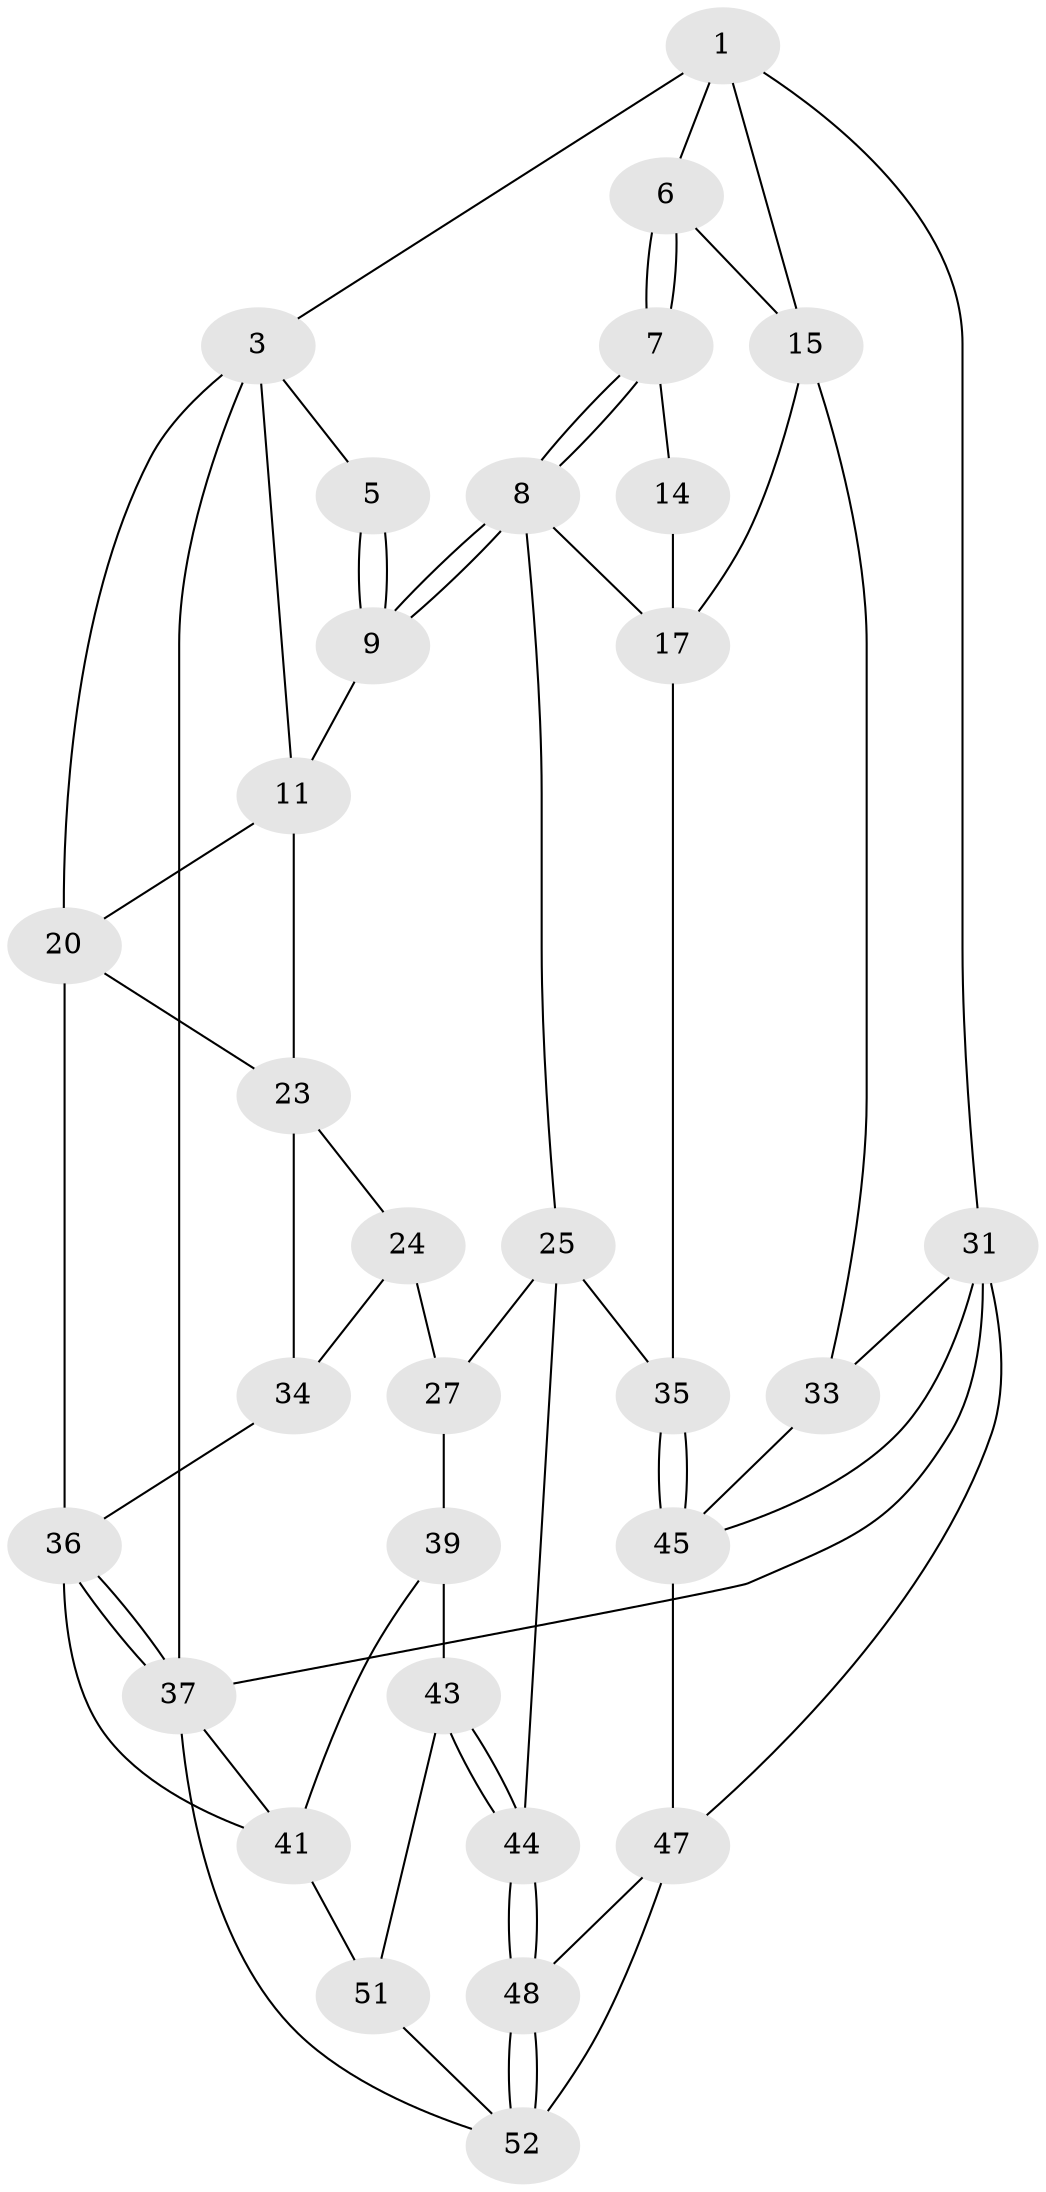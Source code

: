 // original degree distribution, {3: 0.07407407407407407, 5: 0.48148148148148145, 4: 0.2037037037037037, 6: 0.24074074074074073}
// Generated by graph-tools (version 1.1) at 2025/42/03/06/25 10:42:36]
// undirected, 31 vertices, 64 edges
graph export_dot {
graph [start="1"]
  node [color=gray90,style=filled];
  1 [pos="+0.6874921098782946+0",super="+2"];
  3 [pos="+0+0",super="+4"];
  5 [pos="+0.46381252340340556+0"];
  6 [pos="+0.6686628574835494+0.16798894181715482",super="+12"];
  7 [pos="+0.6110619138698593+0.2538834276499982",super="+13"];
  8 [pos="+0.5998285075924238+0.2641293084081728",super="+22"];
  9 [pos="+0.5899369247730853+0.2599224474234854",super="+10"];
  11 [pos="+0.3440818613243378+0.12918205412459918",super="+21"];
  14 [pos="+0.8472207480559145+0.18657074315426087",super="+19"];
  15 [pos="+1+0",super="+16"];
  17 [pos="+1+0.38937002799979104",super="+18"];
  20 [pos="+0+0",super="+30"];
  23 [pos="+0.1645314574142989+0.33505085786856825",super="+29"];
  24 [pos="+0.4545633831033535+0.24597469604781125",super="+28"];
  25 [pos="+0.6310097550271107+0.41884272760108193",super="+26"];
  27 [pos="+0.31740395137572674+0.48415662830311573"];
  31 [pos="+1+1",super="+32"];
  33 [pos="+1+0.5619793232001641"];
  34 [pos="+0.20182541127348033+0.456254076386781"];
  35 [pos="+0.7928949527834017+0.4889977316543312"];
  36 [pos="+0+0.7176925749683881",super="+42"];
  37 [pos="+0+1",super="+38"];
  39 [pos="+0.34757618929721856+0.56866628317341",super="+40"];
  41 [pos="+0.1823336357728432+0.6573950093263244",super="+50"];
  43 [pos="+0.4423604289279788+0.6667701564200071",super="+49"];
  44 [pos="+0.5401683366570518+0.6898830899772408"];
  45 [pos="+0.8078154278649214+0.6686656383407011",super="+46"];
  47 [pos="+0.7948263912424819+0.7159580865382142",super="+53"];
  48 [pos="+0.5600971513529902+0.7374261461459952"];
  51 [pos="+0.3144382621070137+0.7608193122859777"];
  52 [pos="+0.4942238376922847+0.9682878524681611",super="+54"];
  1 -- 6;
  1 -- 3;
  1 -- 15;
  1 -- 31;
  3 -- 20;
  3 -- 37;
  3 -- 11;
  3 -- 5;
  5 -- 9;
  5 -- 9;
  6 -- 7;
  6 -- 7;
  6 -- 15;
  7 -- 8;
  7 -- 8;
  7 -- 14 [weight=2];
  8 -- 9;
  8 -- 9;
  8 -- 25;
  8 -- 17;
  9 -- 11;
  11 -- 20;
  11 -- 23;
  14 -- 17;
  15 -- 17;
  15 -- 33;
  17 -- 35;
  20 -- 36;
  20 -- 23;
  23 -- 24;
  23 -- 34;
  24 -- 34;
  24 -- 27;
  25 -- 35;
  25 -- 27;
  25 -- 44;
  27 -- 39;
  31 -- 47;
  31 -- 37;
  31 -- 33;
  31 -- 45;
  33 -- 45;
  34 -- 36;
  35 -- 45;
  35 -- 45;
  36 -- 37;
  36 -- 37;
  36 -- 41;
  37 -- 41;
  37 -- 52;
  39 -- 43 [weight=2];
  39 -- 41;
  41 -- 51;
  43 -- 44;
  43 -- 44;
  43 -- 51;
  44 -- 48;
  44 -- 48;
  45 -- 47;
  47 -- 48;
  47 -- 52;
  48 -- 52;
  48 -- 52;
  51 -- 52;
}
